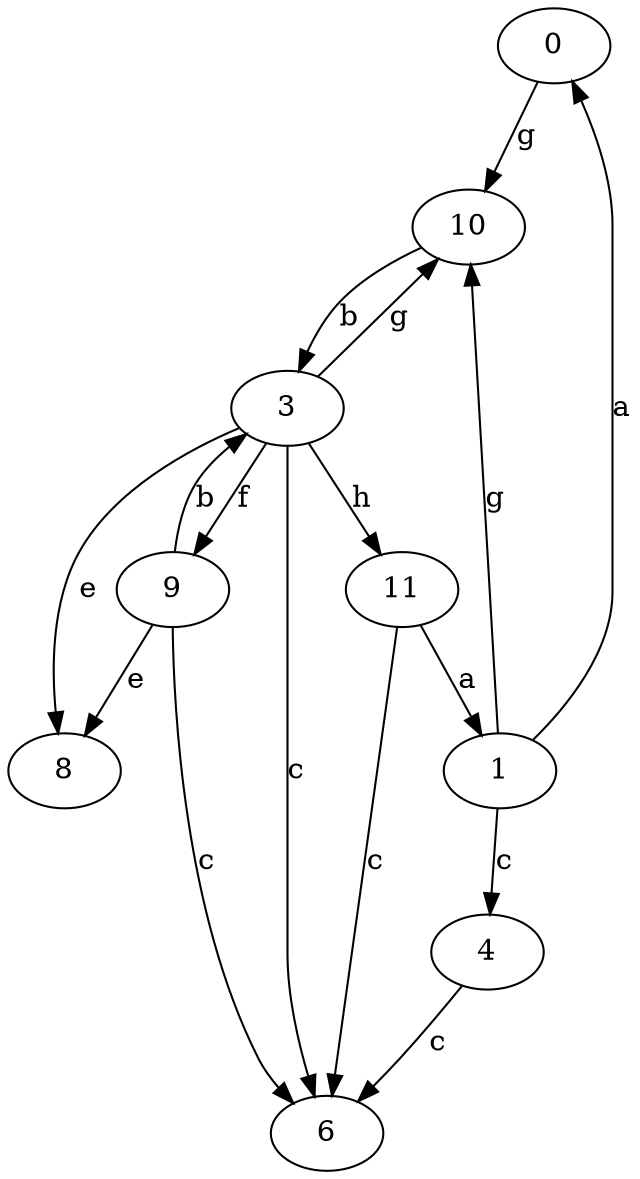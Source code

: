 strict digraph  {
0;
1;
3;
4;
6;
8;
9;
10;
11;
0 -> 10  [label=g];
1 -> 0  [label=a];
1 -> 4  [label=c];
1 -> 10  [label=g];
3 -> 6  [label=c];
3 -> 8  [label=e];
3 -> 9  [label=f];
3 -> 10  [label=g];
3 -> 11  [label=h];
4 -> 6  [label=c];
9 -> 3  [label=b];
9 -> 6  [label=c];
9 -> 8  [label=e];
10 -> 3  [label=b];
11 -> 1  [label=a];
11 -> 6  [label=c];
}
